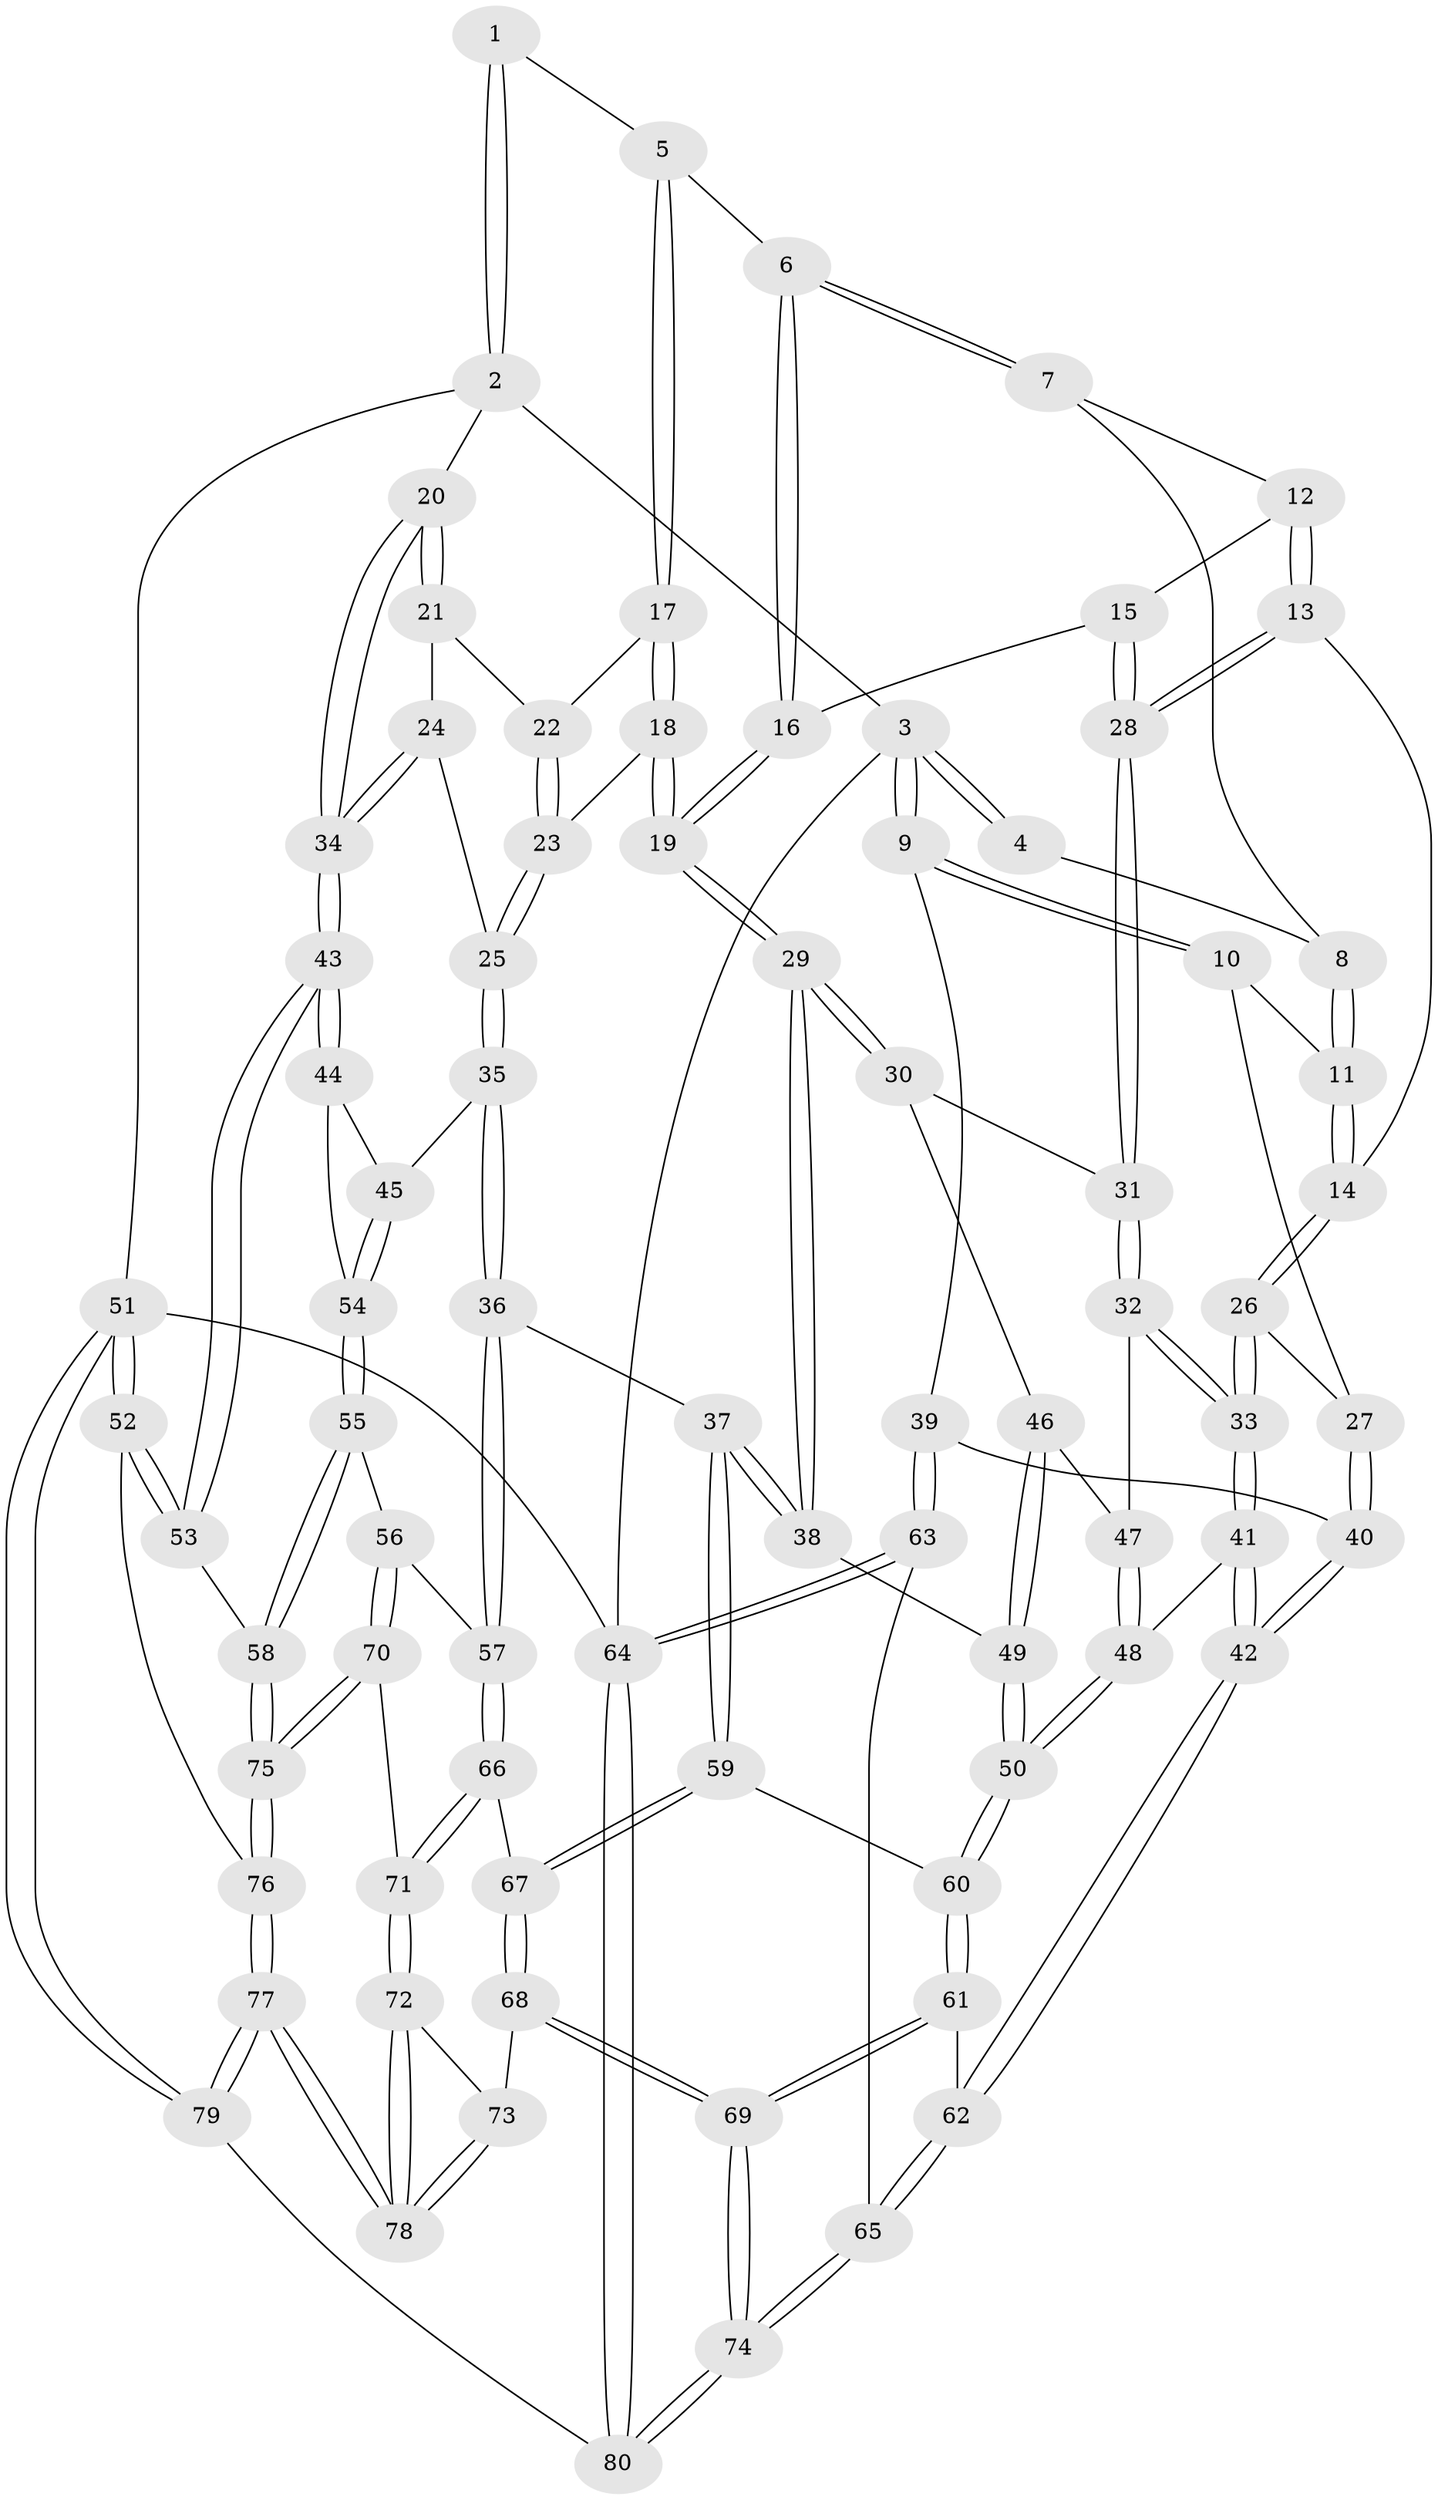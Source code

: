 // coarse degree distribution, {4: 0.4583333333333333, 5: 0.3125, 6: 0.125, 3: 0.10416666666666667}
// Generated by graph-tools (version 1.1) at 2025/42/03/06/25 10:42:29]
// undirected, 80 vertices, 197 edges
graph export_dot {
graph [start="1"]
  node [color=gray90,style=filled];
  1 [pos="+0.6454644454041119+0"];
  2 [pos="+1+0"];
  3 [pos="+0+0"];
  4 [pos="+0.33177913756482796+0"];
  5 [pos="+0.6429059078483808+0.08141634360642844"];
  6 [pos="+0.5954209964547593+0.10869421270593702"];
  7 [pos="+0.4057967877305914+0.03615384450869211"];
  8 [pos="+0.32309718330024284+0"];
  9 [pos="+0+0"];
  10 [pos="+0.21496760329169295+0.13044979575975704"];
  11 [pos="+0.21632557165760313+0.12993897075465005"];
  12 [pos="+0.41608691946559967+0.1183125106606366"];
  13 [pos="+0.3234095316617218+0.21426368912138732"];
  14 [pos="+0.322651722996223+0.2139520092979954"];
  15 [pos="+0.5158525192606377+0.18957180807780827"];
  16 [pos="+0.5248759411027609+0.18867553461245182"];
  17 [pos="+0.6708367662454213+0.10506805205965473"];
  18 [pos="+0.6189189810449365+0.3140343518783182"];
  19 [pos="+0.5903700860396057+0.36350390970220253"];
  20 [pos="+1+0"];
  21 [pos="+0.7822281497364741+0.1390277811372391"];
  22 [pos="+0.7393177227228103+0.1467010162157404"];
  23 [pos="+0.7410360147343473+0.19564827521345113"];
  24 [pos="+0.9103957963744789+0.2808171363603065"];
  25 [pos="+0.7789178654226266+0.33427089281879174"];
  26 [pos="+0.21668718731352+0.3468381634099135"];
  27 [pos="+0.12743039016157065+0.3137042445829106"];
  28 [pos="+0.38075599796230963+0.27103235589432234"];
  29 [pos="+0.5920144212819358+0.414205295559868"];
  30 [pos="+0.4637049854087041+0.3605496810153682"];
  31 [pos="+0.386712520263596+0.31527416370544836"];
  32 [pos="+0.3291743710582033+0.38204743940318775"];
  33 [pos="+0.28290995598686414+0.4083012985936182"];
  34 [pos="+1+0.2765304659260262"];
  35 [pos="+0.7257382885812601+0.44344276801407684"];
  36 [pos="+0.6636415357358295+0.47182533075978483"];
  37 [pos="+0.6177232566200179+0.4536870198680794"];
  38 [pos="+0.6109021411571196+0.44664578401045163"];
  39 [pos="+0+0.354677883112555"];
  40 [pos="+0+0.38422199242647764"];
  41 [pos="+0.2594886659348992+0.5053668521919319"];
  42 [pos="+0.11964414589136868+0.5284245614220048"];
  43 [pos="+1+0.3558994747509394"];
  44 [pos="+1+0.4035323498693224"];
  45 [pos="+0.7927449160388578+0.45980030138021094"];
  46 [pos="+0.39721115593934386+0.44850000334275636"];
  47 [pos="+0.39720548338925465+0.44849694335788054"];
  48 [pos="+0.2829110954011316+0.5276794343893166"];
  49 [pos="+0.4224747664127187+0.4766189596711275"];
  50 [pos="+0.3379388266520441+0.5894704751034736"];
  51 [pos="+1+1"];
  52 [pos="+1+0.8926966740247887"];
  53 [pos="+1+0.7234500134243417"];
  54 [pos="+0.8852964601535742+0.5634054694155484"];
  55 [pos="+0.9254564531176025+0.7006912491922722"];
  56 [pos="+0.9051879691747271+0.6997031671958274"];
  57 [pos="+0.6665489223324206+0.48752188530327495"];
  58 [pos="+1+0.740972980842315"];
  59 [pos="+0.43522954367767286+0.6332280871350696"];
  60 [pos="+0.35042382715766646+0.6183853458472027"];
  61 [pos="+0.27412387453325815+0.727751000543053"];
  62 [pos="+0.10484004772219659+0.6950961889692665"];
  63 [pos="+0+0.7998010630825407"];
  64 [pos="+0+1"];
  65 [pos="+0.07937349106218772+0.7154634580554098"];
  66 [pos="+0.6615602948858056+0.7072633125523025"];
  67 [pos="+0.5115908397092463+0.7376543654297273"];
  68 [pos="+0.4697954669757298+0.8364501391103526"];
  69 [pos="+0.33131590584657633+0.9049793103227277"];
  70 [pos="+0.7178325910151755+0.7420870391226124"];
  71 [pos="+0.6820178949806868+0.7285150196959251"];
  72 [pos="+0.6430403152426087+0.8323768074699056"];
  73 [pos="+0.5092728372515577+0.8620760577045796"];
  74 [pos="+0.23475640666572428+1"];
  75 [pos="+0.8104603970116998+0.9756672992208824"];
  76 [pos="+0.8073726140131641+0.9860687855123327"];
  77 [pos="+0.7280780733183346+1"];
  78 [pos="+0.656619713682479+1"];
  79 [pos="+0.7276948372563081+1"];
  80 [pos="+0.21698763954676478+1"];
  1 -- 2;
  1 -- 2;
  1 -- 5;
  2 -- 3;
  2 -- 20;
  2 -- 51;
  3 -- 4;
  3 -- 4;
  3 -- 9;
  3 -- 9;
  3 -- 64;
  4 -- 8;
  5 -- 6;
  5 -- 17;
  5 -- 17;
  6 -- 7;
  6 -- 7;
  6 -- 16;
  6 -- 16;
  7 -- 8;
  7 -- 12;
  8 -- 11;
  8 -- 11;
  9 -- 10;
  9 -- 10;
  9 -- 39;
  10 -- 11;
  10 -- 27;
  11 -- 14;
  11 -- 14;
  12 -- 13;
  12 -- 13;
  12 -- 15;
  13 -- 14;
  13 -- 28;
  13 -- 28;
  14 -- 26;
  14 -- 26;
  15 -- 16;
  15 -- 28;
  15 -- 28;
  16 -- 19;
  16 -- 19;
  17 -- 18;
  17 -- 18;
  17 -- 22;
  18 -- 19;
  18 -- 19;
  18 -- 23;
  19 -- 29;
  19 -- 29;
  20 -- 21;
  20 -- 21;
  20 -- 34;
  20 -- 34;
  21 -- 22;
  21 -- 24;
  22 -- 23;
  22 -- 23;
  23 -- 25;
  23 -- 25;
  24 -- 25;
  24 -- 34;
  24 -- 34;
  25 -- 35;
  25 -- 35;
  26 -- 27;
  26 -- 33;
  26 -- 33;
  27 -- 40;
  27 -- 40;
  28 -- 31;
  28 -- 31;
  29 -- 30;
  29 -- 30;
  29 -- 38;
  29 -- 38;
  30 -- 31;
  30 -- 46;
  31 -- 32;
  31 -- 32;
  32 -- 33;
  32 -- 33;
  32 -- 47;
  33 -- 41;
  33 -- 41;
  34 -- 43;
  34 -- 43;
  35 -- 36;
  35 -- 36;
  35 -- 45;
  36 -- 37;
  36 -- 57;
  36 -- 57;
  37 -- 38;
  37 -- 38;
  37 -- 59;
  37 -- 59;
  38 -- 49;
  39 -- 40;
  39 -- 63;
  39 -- 63;
  40 -- 42;
  40 -- 42;
  41 -- 42;
  41 -- 42;
  41 -- 48;
  42 -- 62;
  42 -- 62;
  43 -- 44;
  43 -- 44;
  43 -- 53;
  43 -- 53;
  44 -- 45;
  44 -- 54;
  45 -- 54;
  45 -- 54;
  46 -- 47;
  46 -- 49;
  46 -- 49;
  47 -- 48;
  47 -- 48;
  48 -- 50;
  48 -- 50;
  49 -- 50;
  49 -- 50;
  50 -- 60;
  50 -- 60;
  51 -- 52;
  51 -- 52;
  51 -- 79;
  51 -- 79;
  51 -- 64;
  52 -- 53;
  52 -- 53;
  52 -- 76;
  53 -- 58;
  54 -- 55;
  54 -- 55;
  55 -- 56;
  55 -- 58;
  55 -- 58;
  56 -- 57;
  56 -- 70;
  56 -- 70;
  57 -- 66;
  57 -- 66;
  58 -- 75;
  58 -- 75;
  59 -- 60;
  59 -- 67;
  59 -- 67;
  60 -- 61;
  60 -- 61;
  61 -- 62;
  61 -- 69;
  61 -- 69;
  62 -- 65;
  62 -- 65;
  63 -- 64;
  63 -- 64;
  63 -- 65;
  64 -- 80;
  64 -- 80;
  65 -- 74;
  65 -- 74;
  66 -- 67;
  66 -- 71;
  66 -- 71;
  67 -- 68;
  67 -- 68;
  68 -- 69;
  68 -- 69;
  68 -- 73;
  69 -- 74;
  69 -- 74;
  70 -- 71;
  70 -- 75;
  70 -- 75;
  71 -- 72;
  71 -- 72;
  72 -- 73;
  72 -- 78;
  72 -- 78;
  73 -- 78;
  73 -- 78;
  74 -- 80;
  74 -- 80;
  75 -- 76;
  75 -- 76;
  76 -- 77;
  76 -- 77;
  77 -- 78;
  77 -- 78;
  77 -- 79;
  77 -- 79;
  79 -- 80;
}

